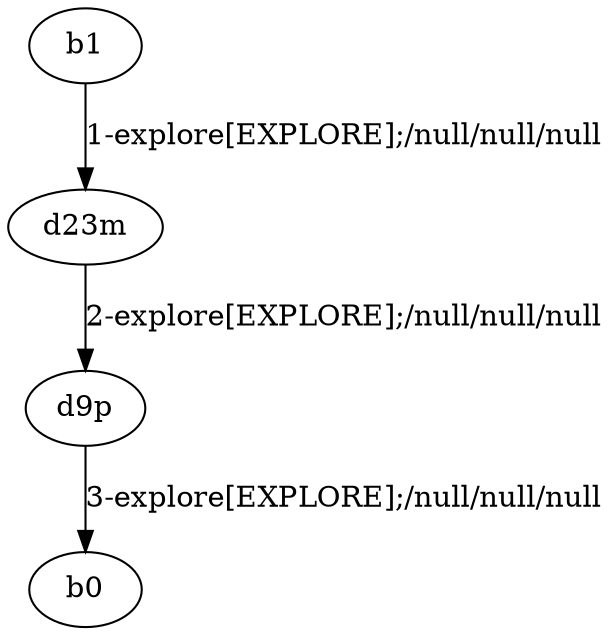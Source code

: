 # Total number of goals covered by this test: 1
# d9p --> b0

digraph g {
"b1" -> "d23m" [label = "1-explore[EXPLORE];/null/null/null"];
"d23m" -> "d9p" [label = "2-explore[EXPLORE];/null/null/null"];
"d9p" -> "b0" [label = "3-explore[EXPLORE];/null/null/null"];
}